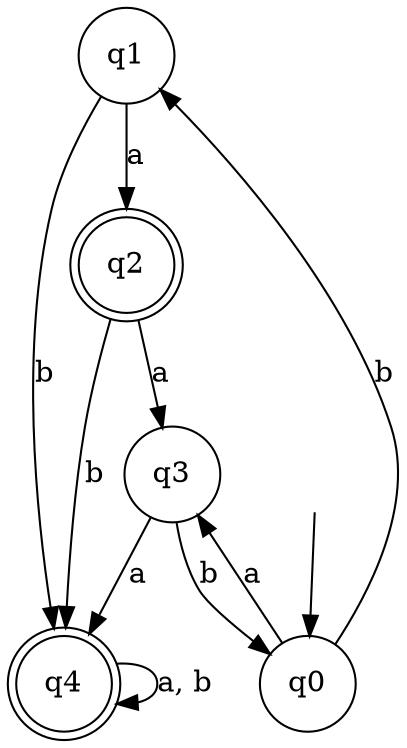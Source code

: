 digraph Automaton {

q1 [shape = circle];

q2 [shape = doublecircle];

q3 [shape = circle];

q4 [shape = doublecircle];

_nil [style = invis];

q0 [shape = circle];

q3 -> q4 [label = "a"];

q0 -> q3 [label = "a"];

q3 -> q0 [label = "b"];

_nil -> q0;

q1 -> q2 [label = "a"];

q1 -> q4 [label = "b"];

q2 -> q3 [label = "a"];

q2 -> q4 [label = "b"];

q0 -> q1 [label = "b"];

q4 -> q4 [label = "a, b"];

}
